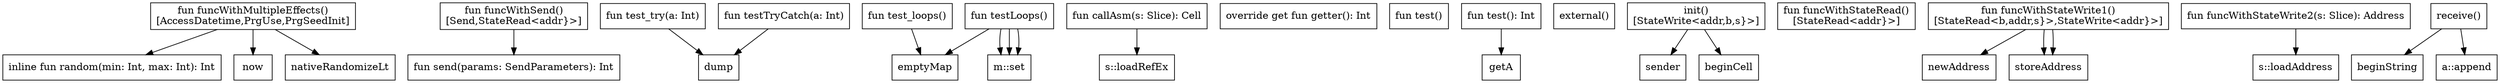 digraph "CallGraph" {
    node [shape=box];
    node_12 [label="inline fun random(min: Int, max: Int): Int"];
    node_15 [label="fun send(params: SendParameters): Int"];
    node_17 [label="fun test_try(a: Int)"];
    node_18 [label="fun test_loops()"];
    node_19 [label="fun testTryCatch(a: Int)"];
    node_20 [label="fun testLoops()"];
    node_21 [label="fun callAsm(s: Slice): Cell"];
    node_22 [label="override get fun getter(): Int"];
    node_23 [label="fun test()"];
    node_24 [label="fun test(): Int"];
    node_25 [label="external()"];
    node_26 [label="init()
[StateWrite<addr,b,s}>]"];
    node_27 [label="fun funcWithSend()
[Send,StateRead<addr}>]"];
    node_28 [label="fun funcWithStateRead()
[StateRead<addr}>]"];
    node_29 [label="fun funcWithStateWrite1()
[StateRead<b,addr,s}>,StateWrite<addr}>]"];
    node_30 [label="fun funcWithStateWrite2(s: Slice): Address"];
    node_31 [label="fun funcWithMultipleEffects()
[AccessDatetime,PrgUse,PrgSeedInit]"];
    node_32 [label="receive()"];
    node_33 [label="dump"];
    node_34 [label="emptyMap"];
    node_35 [label="m::set"];
    node_36 [label="s::loadRefEx"];
    node_37 [label="getA"];
    node_38 [label="sender"];
    node_39 [label="beginCell"];
    node_40 [label="newAddress"];
    node_41 [label="storeAddress"];
    node_42 [label="s::loadAddress"];
    node_43 [label="now"];
    node_44 [label="nativeRandomizeLt"];
    node_45 [label="beginString"];
    node_46 [label="a::append"];
    node_17 -> node_33;
    node_18 -> node_34;
    node_19 -> node_33;
    node_20 -> node_34;
    node_20 -> node_35;
    node_20 -> node_35;
    node_20 -> node_35;
    node_21 -> node_36;
    node_24 -> node_37;
    node_26 -> node_38;
    node_26 -> node_39;
    node_27 -> node_15;
    node_29 -> node_40;
    node_29 -> node_41;
    node_29 -> node_41;
    node_30 -> node_42;
    node_31 -> node_43;
    node_31 -> node_12;
    node_31 -> node_44;
    node_32 -> node_45;
    node_32 -> node_46;
}
